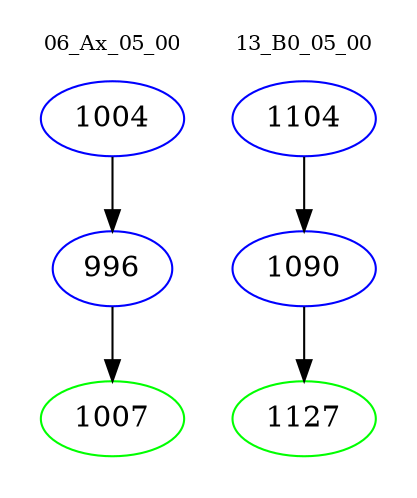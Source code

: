 digraph{
subgraph cluster_0 {
color = white
label = "06_Ax_05_00";
fontsize=10;
T0_1004 [label="1004", color="blue"]
T0_1004 -> T0_996 [color="black"]
T0_996 [label="996", color="blue"]
T0_996 -> T0_1007 [color="black"]
T0_1007 [label="1007", color="green"]
}
subgraph cluster_1 {
color = white
label = "13_B0_05_00";
fontsize=10;
T1_1104 [label="1104", color="blue"]
T1_1104 -> T1_1090 [color="black"]
T1_1090 [label="1090", color="blue"]
T1_1090 -> T1_1127 [color="black"]
T1_1127 [label="1127", color="green"]
}
}
